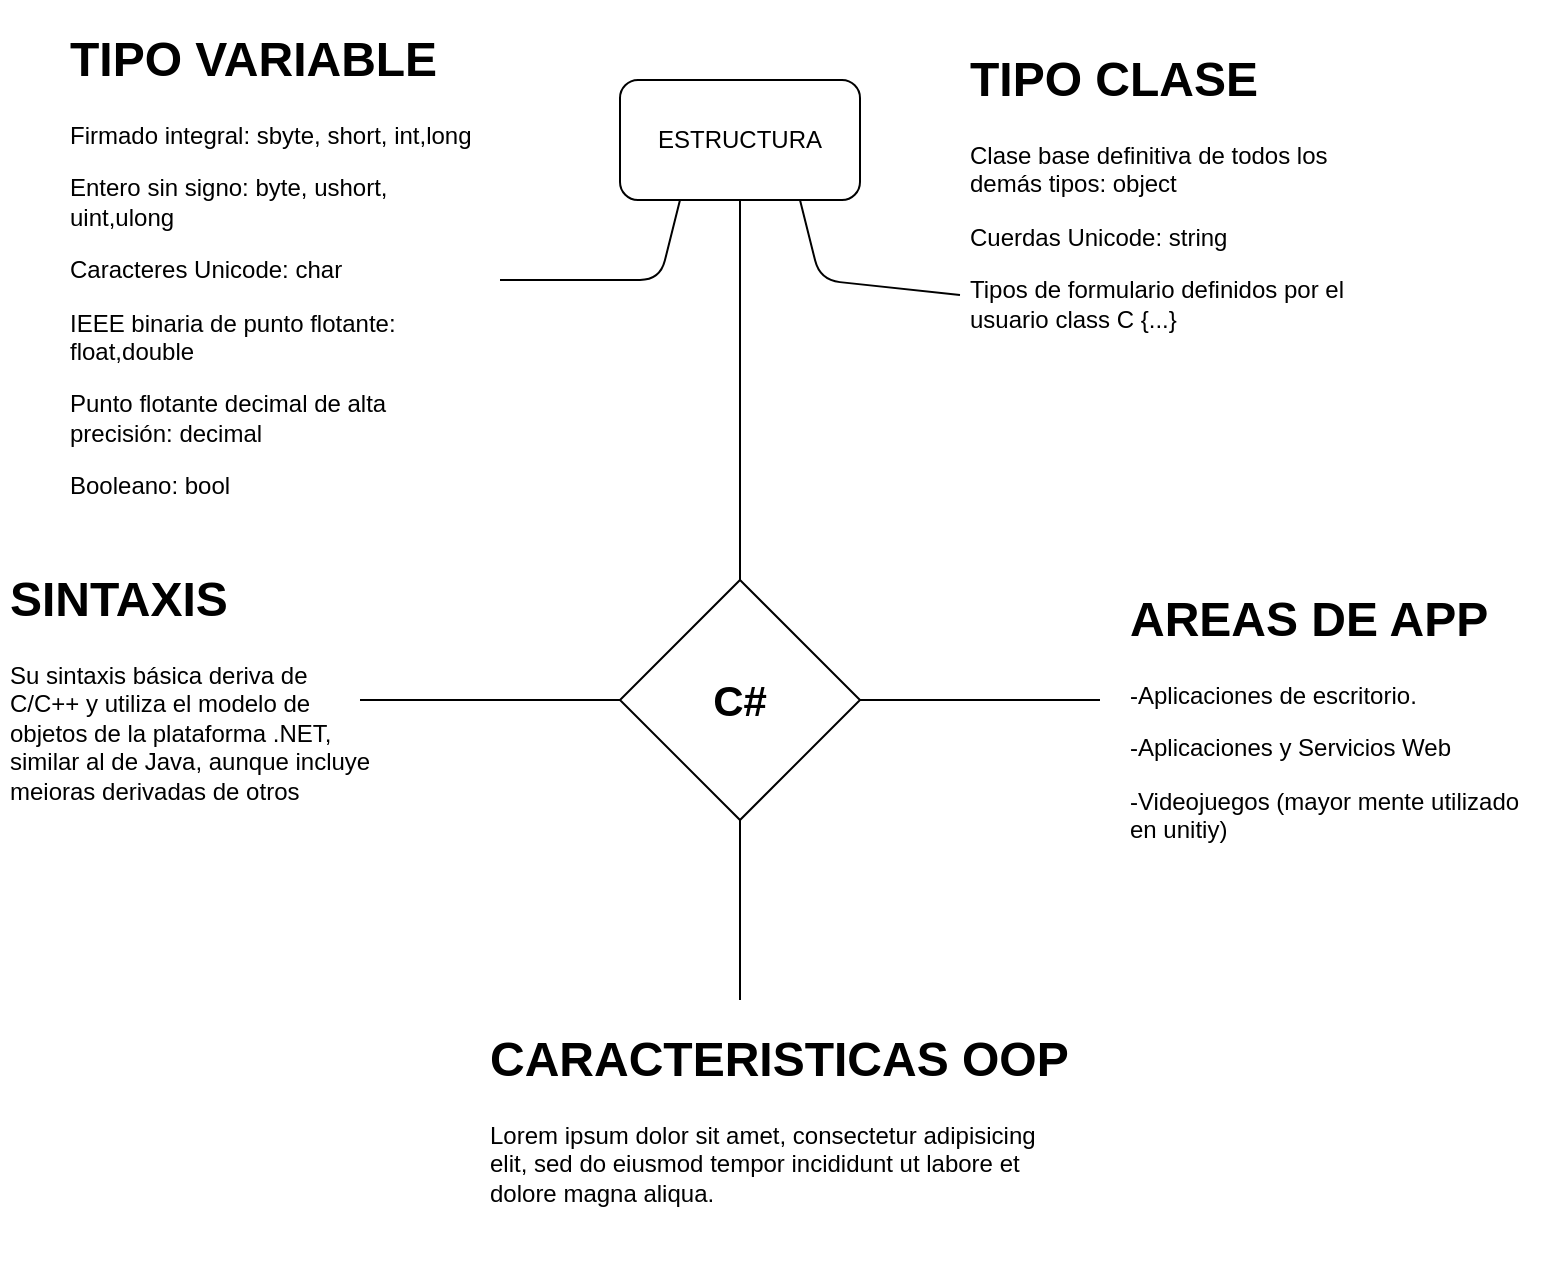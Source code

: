 <mxfile version="12.5.5" type="device"><diagram id="hvS4DeXOs1omfvgy1BeQ" name="Page-1"><mxGraphModel dx="767" dy="351" grid="1" gridSize="10" guides="1" tooltips="1" connect="1" arrows="1" fold="1" page="1" pageScale="1" pageWidth="850" pageHeight="1100" math="0" shadow="0"><root><mxCell id="0"/><mxCell id="1" parent="0"/><mxCell id="2Bmn5jPq6gCGR9tbgw0e-10" value="" style="endArrow=none;html=1;" edge="1" parent="1"><mxGeometry width="50" height="50" relative="1" as="geometry"><mxPoint x="230" y="380" as="sourcePoint"/><mxPoint x="360" y="380" as="targetPoint"/></mxGeometry></mxCell><mxCell id="2Bmn5jPq6gCGR9tbgw0e-11" value="" style="endArrow=none;html=1;entryX=0.5;entryY=1;entryDx=0;entryDy=0;exitX=0.5;exitY=0;exitDx=0;exitDy=0;" edge="1" parent="1"><mxGeometry width="50" height="50" relative="1" as="geometry"><mxPoint x="420" y="530" as="sourcePoint"/><mxPoint x="420" y="440" as="targetPoint"/></mxGeometry></mxCell><mxCell id="2Bmn5jPq6gCGR9tbgw0e-13" value="" style="endArrow=none;html=1;entryX=0;entryY=0.5;entryDx=0;entryDy=0;exitX=1;exitY=0.5;exitDx=0;exitDy=0;" edge="1" parent="1"><mxGeometry width="50" height="50" relative="1" as="geometry"><mxPoint x="480" y="380" as="sourcePoint"/><mxPoint x="600" y="380" as="targetPoint"/></mxGeometry></mxCell><mxCell id="2Bmn5jPq6gCGR9tbgw0e-14" value="" style="endArrow=none;html=1;entryX=0.5;entryY=1;entryDx=0;entryDy=0;exitX=0.5;exitY=0;exitDx=0;exitDy=0;" edge="1" parent="1" target="2Bmn5jPq6gCGR9tbgw0e-28"><mxGeometry width="50" height="50" relative="1" as="geometry"><mxPoint x="420" y="320" as="sourcePoint"/><mxPoint x="420" y="240" as="targetPoint"/></mxGeometry></mxCell><mxCell id="2Bmn5jPq6gCGR9tbgw0e-24" value="&lt;h1&gt;SINTAXIS&lt;/h1&gt;&lt;p&gt;Su sintaxis básica deriva de C/C++ y utiliza el modelo de objetos de la plataforma .NET, similar al de Java, aunque incluye mejoras derivadas de otros lenguajes.&lt;/p&gt;" style="text;html=1;strokeColor=none;fillColor=none;spacing=5;spacingTop=-20;whiteSpace=wrap;overflow=hidden;rounded=0;" vertex="1" parent="1"><mxGeometry x="50" y="310" width="190" height="120" as="geometry"/></mxCell><mxCell id="2Bmn5jPq6gCGR9tbgw0e-26" value="&lt;h1&gt;AREAS DE APP&lt;/h1&gt;&lt;p&gt;-Aplicaciones de escritorio.&lt;/p&gt;&lt;p&gt;-Aplicaciones y Servicios Web&lt;/p&gt;&lt;p&gt;-Videojuegos (mayor mente utilizado en unitiy)&lt;/p&gt;&lt;p&gt;&lt;br&gt;&lt;/p&gt;&lt;p&gt;&lt;br&gt;&lt;/p&gt;" style="text;html=1;strokeColor=none;fillColor=none;spacing=5;spacingTop=-20;whiteSpace=wrap;overflow=hidden;rounded=0;" vertex="1" parent="1"><mxGeometry x="610" y="320" width="210" height="250" as="geometry"/></mxCell><mxCell id="2Bmn5jPq6gCGR9tbgw0e-27" value="&lt;h1&gt;CARACTERISTICAS OOP&lt;/h1&gt;&lt;p&gt;Lorem ipsum dolor sit amet, consectetur adipisicing elit, sed do eiusmod tempor incididunt ut labore et dolore magna aliqua.&lt;/p&gt;" style="text;html=1;strokeColor=none;fillColor=none;spacing=5;spacingTop=-20;whiteSpace=wrap;overflow=hidden;rounded=0;" vertex="1" parent="1"><mxGeometry x="290" y="540" width="300" height="120" as="geometry"/></mxCell><mxCell id="2Bmn5jPq6gCGR9tbgw0e-28" value="ESTRUCTURA" style="rounded=1;whiteSpace=wrap;html=1;" vertex="1" parent="1"><mxGeometry x="360" y="70" width="120" height="60" as="geometry"/></mxCell><mxCell id="2Bmn5jPq6gCGR9tbgw0e-29" value="&lt;h1&gt;TIPO VARIABLE&lt;/h1&gt;&lt;p&gt;&lt;span&gt;Firmado integral: sbyte, short, int,long&lt;/span&gt;&lt;br&gt;&lt;/p&gt;&lt;p&gt;Entero sin signo: byte, ushort, uint,ulong&lt;/p&gt;&lt;p&gt;Caracteres Unicode: char&lt;/p&gt;&lt;p&gt;IEEE binaria de punto flotante: float,double&lt;/p&gt;&lt;p&gt;Punto flotante decimal de alta precisión: decimal&lt;/p&gt;&lt;p&gt;Booleano: bool&lt;/p&gt;" style="text;html=1;strokeColor=none;fillColor=none;spacing=5;spacingTop=-20;whiteSpace=wrap;overflow=hidden;rounded=0;" vertex="1" parent="1"><mxGeometry x="80" y="40" width="220" height="260" as="geometry"/></mxCell><mxCell id="2Bmn5jPq6gCGR9tbgw0e-30" value="&lt;h1&gt;TIPO CLASE&lt;/h1&gt;&lt;p&gt;&lt;span&gt;Clase base definitiva de todos los demás tipos: object&lt;/span&gt;&lt;/p&gt;&lt;p&gt;Cuerdas Unicode: string&lt;/p&gt;&lt;p&gt;Tipos de formulario definidos por el usuario class C {...}&lt;/p&gt;" style="text;html=1;strokeColor=none;fillColor=none;spacing=5;spacingTop=-20;whiteSpace=wrap;overflow=hidden;rounded=0;" vertex="1" parent="1"><mxGeometry x="530" y="50" width="200" height="170" as="geometry"/></mxCell><mxCell id="2Bmn5jPq6gCGR9tbgw0e-31" value="" style="endArrow=none;html=1;entryX=0.25;entryY=1;entryDx=0;entryDy=0;exitX=1;exitY=0.5;exitDx=0;exitDy=0;" edge="1" parent="1" source="2Bmn5jPq6gCGR9tbgw0e-29" target="2Bmn5jPq6gCGR9tbgw0e-28"><mxGeometry width="50" height="50" relative="1" as="geometry"><mxPoint x="260" y="90" as="sourcePoint"/><mxPoint x="310" y="40" as="targetPoint"/><Array as="points"><mxPoint x="380" y="170"/></Array></mxGeometry></mxCell><mxCell id="2Bmn5jPq6gCGR9tbgw0e-32" value="" style="endArrow=none;html=1;exitX=0;exitY=0.75;exitDx=0;exitDy=0;entryX=0.75;entryY=1;entryDx=0;entryDy=0;" edge="1" parent="1" source="2Bmn5jPq6gCGR9tbgw0e-30" target="2Bmn5jPq6gCGR9tbgw0e-28"><mxGeometry width="50" height="50" relative="1" as="geometry"><mxPoint x="510" y="110" as="sourcePoint"/><mxPoint x="460" y="40" as="targetPoint"/><Array as="points"><mxPoint x="460" y="170"/></Array></mxGeometry></mxCell><mxCell id="2Bmn5jPq6gCGR9tbgw0e-33" value="&lt;font size=&quot;1&quot;&gt;&lt;b style=&quot;font-size: 21px&quot;&gt;C#&lt;/b&gt;&lt;/font&gt;" style="rhombus;whiteSpace=wrap;html=1;" vertex="1" parent="1"><mxGeometry x="360" y="320" width="120" height="120" as="geometry"/></mxCell><mxCell id="2Bmn5jPq6gCGR9tbgw0e-37" value="&amp;nbsp; &amp;nbsp; &amp;nbsp; &amp;nbsp; &amp;nbsp;" style="text;html=1;align=center;verticalAlign=middle;resizable=0;points=[];autosize=1;" vertex="1" parent="1"><mxGeometry x="507" y="444" width="50" height="20" as="geometry"/></mxCell></root></mxGraphModel></diagram></mxfile>